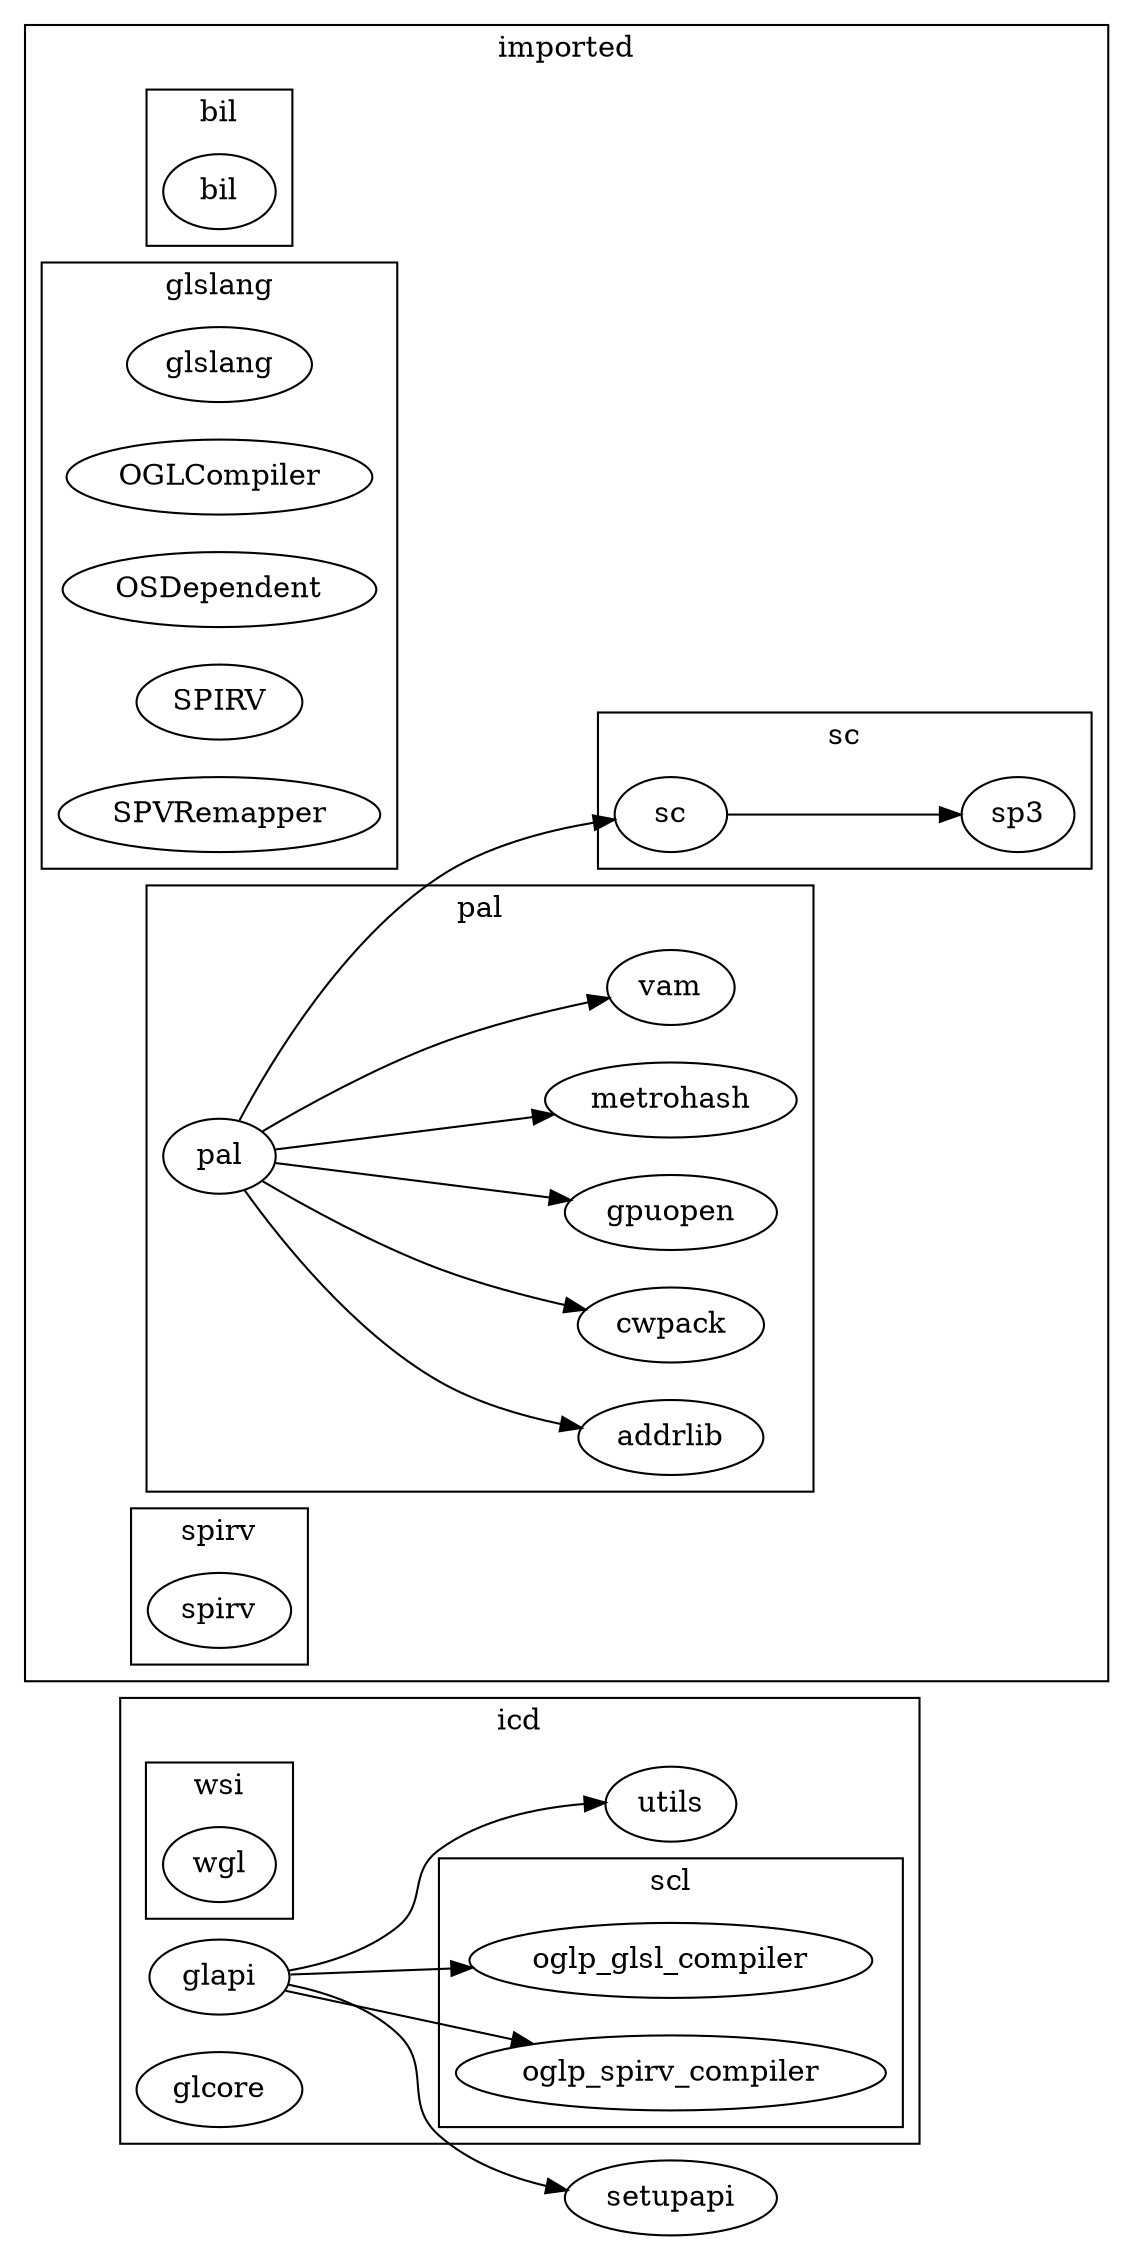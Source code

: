 digraph {
    rankdir="LR";
    subgraph cluster_icd {
        label="icd";
        subgraph cluster_scl {
            label="scl";
            oglp_glsl_compiler;
            oglp_spirv_compiler;
        }
        subgraph cluster_wsi {
            label="wsi";
            wgl;
        }
        glapi;
        glcore;
        utils;
    }
    subgraph cluster_imported {
        label="imported";
        subgraph cluster_bil {
            label="bil";
            bil;
        }
        subgraph cluster_glslang {
            label="glslang";
            glslang;
            OGLCompiler;
            OSDependent;
            SPIRV;
            SPVRemapper;
        }
        subgraph cluster_pal {
            label="pal";
            addrlib;
            cwpack;
            gpuopen;
            metrohash;
            pal;
            vam;
        }
        subgraph cluster_sc {
            label="sc";
            sc;
            sp3;
        }
        subgraph cluster_spirv {
            label="spirv";
            spirv;
        }
    }
    sc -> sp3;
    pal -> addrlib;
    pal -> cwpack;
    pal -> gpuopen;
    pal -> metrohash;
    pal -> vam;
    pal -> sc;

    glapi -> utils;
    glapi -> oglp_spirv_compiler;
    glapi -> oglp_glsl_compiler;
    glapi -> setupapi;
}
